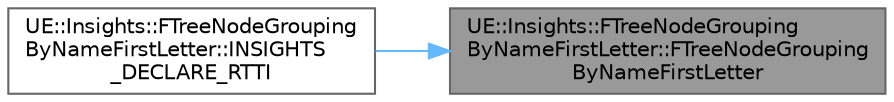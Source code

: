 digraph "UE::Insights::FTreeNodeGroupingByNameFirstLetter::FTreeNodeGroupingByNameFirstLetter"
{
 // INTERACTIVE_SVG=YES
 // LATEX_PDF_SIZE
  bgcolor="transparent";
  edge [fontname=Helvetica,fontsize=10,labelfontname=Helvetica,labelfontsize=10];
  node [fontname=Helvetica,fontsize=10,shape=box,height=0.2,width=0.4];
  rankdir="RL";
  Node1 [id="Node000001",label="UE::Insights::FTreeNodeGrouping\lByNameFirstLetter::FTreeNodeGrouping\lByNameFirstLetter",height=0.2,width=0.4,color="gray40", fillcolor="grey60", style="filled", fontcolor="black",tooltip=" "];
  Node1 -> Node2 [id="edge1_Node000001_Node000002",dir="back",color="steelblue1",style="solid",tooltip=" "];
  Node2 [id="Node000002",label="UE::Insights::FTreeNodeGrouping\lByNameFirstLetter::INSIGHTS\l_DECLARE_RTTI",height=0.2,width=0.4,color="grey40", fillcolor="white", style="filled",URL="$de/d98/classUE_1_1Insights_1_1FTreeNodeGroupingByNameFirstLetter.html#a3019edec61b78d7da42f1fb78e4c0cc5",tooltip=" "];
}
